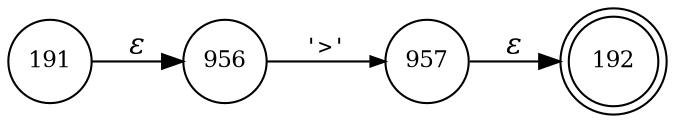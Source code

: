 digraph ATN {
rankdir=LR;
s192[fontsize=11, label="192", shape=doublecircle, fixedsize=true, width=.6];
s956[fontsize=11,label="956", shape=circle, fixedsize=true, width=.55, peripheries=1];
s957[fontsize=11,label="957", shape=circle, fixedsize=true, width=.55, peripheries=1];
s191[fontsize=11,label="191", shape=circle, fixedsize=true, width=.55, peripheries=1];
s191 -> s956 [fontname="Times-Italic", label="&epsilon;"];
s956 -> s957 [fontsize=11, fontname="Courier", arrowsize=.7, label = "'>'", arrowhead = normal];
s957 -> s192 [fontname="Times-Italic", label="&epsilon;"];
}